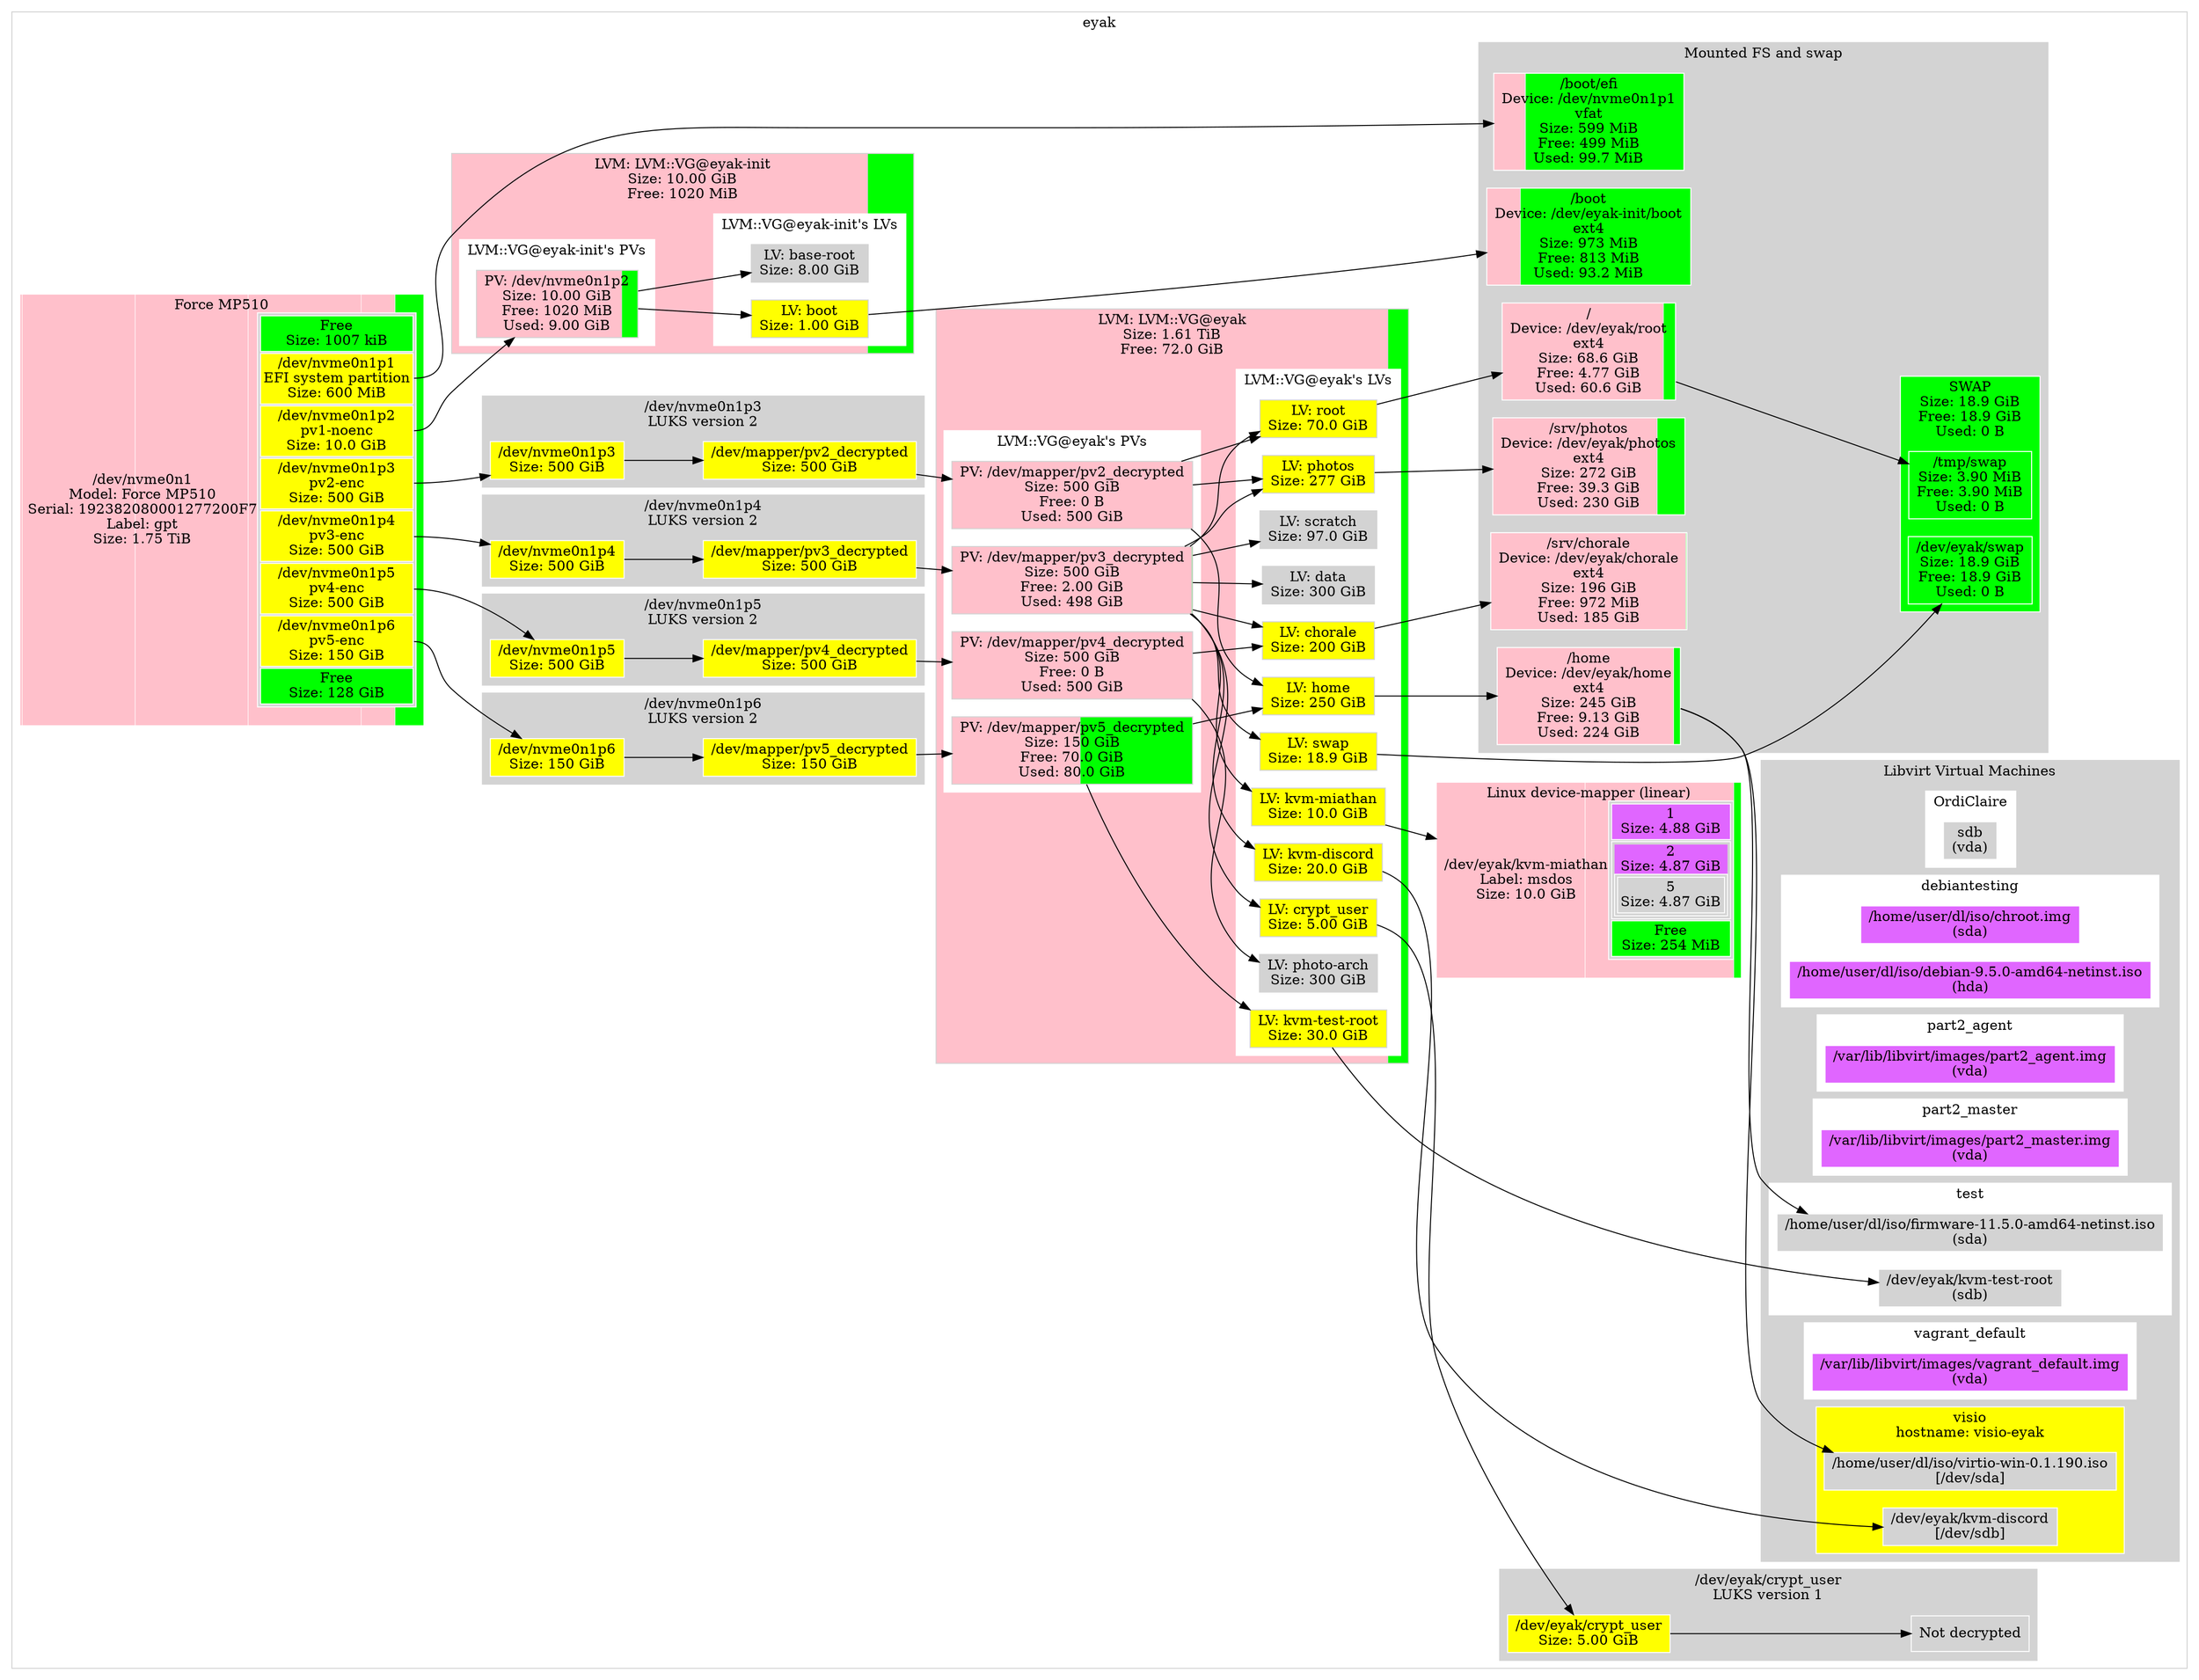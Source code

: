 digraph "eyak"{ // HEADER: MACHINE
	rankdir=LR; // HEADER: MACHINE
	subgraph "cluster_machine@eyak" {
		style=filled;
		color=lightgrey;
		fillcolor=white;
		node [style=filled,color=white,fillcolor=white,shape=rectangle];
			{ "machine@eyak|Partition::MSDOS@dm-10" [
				label=<<TABLE BORDER="0" CELLPADDING="0" CELLSPACING="0">
						<TR> <TD COLSPAN="2">Linux device-mapper (linear)</TD> </TR><TR><TD >/dev/eyak/kvm-miathan<BR/>Label: msdos<BR/>Size: 10.0 GiB</TD>    <TD BGCOLOR="lightgrey">
						<TABLE >
							<TR>
								<TD PORT="1" BGCOLOR="mediumorchid1">
								1<BR/>Size: 4.88 GiB
								</TD>
							</TR>
							<TR>
								<TD>
									<TABLE BORDER="0" CELLPADDING="0" CELLSPACING="0"><TR>
									<TD PORT="2" BGCOLOR="mediumorchid1">
									2<BR/>Size: 4.87 GiB
									</TD></TR><TR><TD>
									<TABLE >
										<TR>
											<TD PORT="5" BGCOLOR="lightgrey">
											5<BR/>Size: 4.87 GiB
											</TD>
										</TR>
									</TABLE>
									</TD></TR></TABLE>
								</TD>
							</TR>
							<TR>
								<TD bgcolor="green">
								Free<BR/>Size: 254 MiB
								</TD>
							</TR>
						</TABLE>
						</TD> </TR><TR> <TD COLSPAN="2"> </TD> </TR>
					</TABLE>
				>;
				// Style node
				color=white;
				fillcolor=lightgrey;
				shape="rectangle";
				style=striped;
				fillcolor="pink;0.487964:pink;0.487198:green;0.024832";
			]; }
			{ "machine@eyak|Partition::GPT@nvme0n1" [
				label=<<TABLE BORDER="0" CELLPADDING="0" CELLSPACING="0">
						<TR> <TD COLSPAN="2">Force MP510</TD> </TR><TR><TD >/dev/nvme0n1<BR/>Model: Force MP510<BR/>Serial: 192382080001277200F7<BR/>Label: gpt<BR/>Size: 1.75 TiB</TD>    <TD BGCOLOR="lightgrey">
						<TABLE >
							<TR>
								<TD bgcolor="green">
								Free<BR/>Size: 1007 kiB
								</TD>
							</TR>
							<TR>
								<TD PORT="1" BGCOLOR="yellow">
								/dev/nvme0n1p1<BR/>EFI system partition<BR/>Size: 600 MiB
								</TD>
							</TR>
							<TR>
								<TD PORT="2" BGCOLOR="yellow">
								/dev/nvme0n1p2<BR/>pv1-noenc<BR/>Size: 10.0 GiB
								</TD>
							</TR>
							<TR>
								<TD PORT="3" BGCOLOR="yellow">
								/dev/nvme0n1p3<BR/>pv2-enc<BR/>Size: 500 GiB
								</TD>
							</TR>
							<TR>
								<TD PORT="4" BGCOLOR="yellow">
								/dev/nvme0n1p4<BR/>pv3-enc<BR/>Size: 500 GiB
								</TD>
							</TR>
							<TR>
								<TD PORT="5" BGCOLOR="yellow">
								/dev/nvme0n1p5<BR/>pv4-enc<BR/>Size: 500 GiB
								</TD>
							</TR>
							<TR>
								<TD PORT="6" BGCOLOR="yellow">
								/dev/nvme0n1p6<BR/>pv5-enc<BR/>Size: 150 GiB
								</TD>
							</TR>
							<TR>
								<TD bgcolor="green">
								Free<BR/>Size: 128 GiB
								</TD>
							</TR>
						</TABLE>
						</TD> </TR><TR> <TD COLSPAN="2"> </TD> </TR>
					</TABLE>
				>;
				// Style node
				color=white;
				fillcolor=lightgrey;
				shape="rectangle";
				style=striped;
				fillcolor="green;0.000001:pink;0.000328:pink;0.005591:pink;0.279564:pink;0.279564:pink;0.279564:pink;0.083869:green;0.071518";
			]; }
			subgraph "cluster_machine@eyak|LVM::VG@eyak" {
				style=filled;
				color=lightgrey;
				fillcolor=lightgrey;
				node [style=filled,color=lightgrey,fillcolor=lightgrey,shape=rectangle];
				subgraph "cluster_machine@eyak|LVM::VG@eyak|::PVs" {
					color=white;
					fillcolor=white;
					{ "machine@eyak|LVM::VG@eyak|::PVs|::PV@dm-2" [
						label="PV: /dev/mapper/pv2_decrypted\nSize: 500 GiB\nFree: 0 B\nUsed: 500 GiB";
						style=striped;fillcolor="pink;1.000000.2:green"
					]; }
					{ "machine@eyak|LVM::VG@eyak|::PVs|::PV@dm-3" [
						label="PV: /dev/mapper/pv3_decrypted\nSize: 500 GiB\nFree: 2.00 GiB\nUsed: 498 GiB";
						style=striped;fillcolor="pink;0.996000.2:green"
					]; }
					{ "machine@eyak|LVM::VG@eyak|::PVs|::PV@dm-4" [
						label="PV: /dev/mapper/pv4_decrypted\nSize: 500 GiB\nFree: 0 B\nUsed: 500 GiB";
						style=striped;fillcolor="pink;1.000000.2:green"
					]; }
					{ "machine@eyak|LVM::VG@eyak|::PVs|::PV@dm-5" [
						label="PV: /dev/mapper/pv5_decrypted\nSize: 150 GiB\nFree: 70.0 GiB\nUsed: 80.0 GiB";
						style=striped;fillcolor="pink;0.533403.2:green"
					]; }
					label="LVM::VG@eyak's PVs";
				}
				subgraph "cluster_machine@eyak|LVM::VG@eyak|::LVs" {
					color=white;
					fillcolor=white;
					{ "machine@eyak|LVM::VG@eyak|::LVs|::LV@chorale" [
						label="LV: chorale\nSize: 200 GiB";
						fillcolor="yellow"
					]; }
					{ "machine@eyak|LVM::VG@eyak|::LVs|::LV@crypt_user" [
						label="LV: crypt_user\nSize: 5.00 GiB";
						fillcolor="yellow"
					]; }
					{ "machine@eyak|LVM::VG@eyak|::LVs|::LV@data" [
						label="LV: data\nSize: 300 GiB";
						fillcolor="lightgrey"
					]; }
					{ "machine@eyak|LVM::VG@eyak|::LVs|::LV@home" [
						label="LV: home\nSize: 250 GiB";
						fillcolor="yellow"
					]; }
					{ "machine@eyak|LVM::VG@eyak|::LVs|::LV@kvm-discord" [
						label="LV: kvm-discord\nSize: 20.0 GiB";
						fillcolor="yellow"
					]; }
					{ "machine@eyak|LVM::VG@eyak|::LVs|::LV@kvm-miathan" [
						label="LV: kvm-miathan\nSize: 10.0 GiB";
						fillcolor="yellow"
					]; }
					{ "machine@eyak|LVM::VG@eyak|::LVs|::LV@kvm-test-root" [
						label="LV: kvm-test-root\nSize: 30.0 GiB";
						fillcolor="yellow"
					]; }
					{ "machine@eyak|LVM::VG@eyak|::LVs|::LV@photo-arch" [
						label="LV: photo-arch\nSize: 300 GiB";
						fillcolor="lightgrey"
					]; }
					{ "machine@eyak|LVM::VG@eyak|::LVs|::LV@photos" [
						label="LV: photos\nSize: 277 GiB";
						fillcolor="yellow"
					]; }
					{ "machine@eyak|LVM::VG@eyak|::LVs|::LV@root" [
						label="LV: root\nSize: 70.0 GiB";
						fillcolor="yellow"
					]; }
					{ "machine@eyak|LVM::VG@eyak|::LVs|::LV@scratch" [
						label="LV: scratch\nSize: 97.0 GiB";
						fillcolor="lightgrey"
					]; }
					{ "machine@eyak|LVM::VG@eyak|::LVs|::LV@swap" [
						label="LV: swap\nSize: 18.9 GiB";
						fillcolor="yellow"
					]; }
					label="LVM::VG@eyak's LVs";
				}
				label="LVM: LVM::VG@eyak\nSize: 1.61 TiB\nFree: 72.0 GiB";
				style=striped;fillcolor="pink;0.956373.2:green"
			}
			subgraph "cluster_machine@eyak|LVM::VG@eyak-init" {
				style=filled;
				color=lightgrey;
				fillcolor=lightgrey;
				node [style=filled,color=lightgrey,fillcolor=lightgrey,shape=rectangle];
				subgraph "cluster_machine@eyak|LVM::VG@eyak-init|::PVs" {
					color=white;
					fillcolor=white;
					{ "machine@eyak|LVM::VG@eyak-init|::PVs|::PV@nvme0n1p2" [
						label="PV: /dev/nvme0n1p2\nSize: 10.00 GiB\nFree: 1020 MiB\nUsed: 9.00 GiB";
						style=striped;fillcolor="pink;0.900352.2:green"
					]; }
					label="LVM::VG@eyak-init's PVs";
				}
				subgraph "cluster_machine@eyak|LVM::VG@eyak-init|::LVs" {
					color=white;
					fillcolor=white;
					{ "machine@eyak|LVM::VG@eyak-init|::LVs|::LV@base-root" [
						label="LV: base-root\nSize: 8.00 GiB";
						fillcolor="lightgrey"
					]; }
					{ "machine@eyak|LVM::VG@eyak-init|::LVs|::LV@boot" [
						label="LV: boot\nSize: 1.00 GiB";
						fillcolor="yellow"
					]; }
					label="LVM::VG@eyak-init's LVs";
				}
				label="LVM: LVM::VG@eyak-init\nSize: 10.00 GiB\nFree: 1020 MiB";
				style=striped;fillcolor="pink;0.900352.2:green"
			}
			subgraph "cluster_machine@eyak|LUKS@dm-9" {
				style=filled;
				color=lightgrey;
				fillcolor=lightgrey;
				node [style=filled,color=white,fillcolor=lightgrey,shape=rectangle];
				{ "machine@eyak|LUKS@dm-9|::Encrypted@dm-9" [
					label="/dev/eyak/crypt_user\nSize: 5.00 GiB";
					fillcolor="yellow"
				]; }
				{ "machine@eyak|LUKS@dm-9|::Decrypted::None@LUKS@dm-9@@" [
					label="Not decrypted";
				]; }
				label="/dev/eyak/crypt_user\nLUKS version 1";
			}
			subgraph "cluster_machine@eyak|LUKS@nvme0n1p3" {
				style=filled;
				color=lightgrey;
				fillcolor=lightgrey;
				node [style=filled,color=white,fillcolor=lightgrey,shape=rectangle];
				{ "machine@eyak|LUKS@nvme0n1p3|::Encrypted@nvme0n1p3" [
					label="/dev/nvme0n1p3\nSize: 500 GiB";
					fillcolor="yellow"
				]; }
				{ "machine@eyak|LUKS@nvme0n1p3|::Decrypted::Present@dm-2" [
					label="/dev/mapper/pv2_decrypted\nSize: 500 GiB";
					fillcolor="yellow"
				]; }
				label="/dev/nvme0n1p3\nLUKS version 2";
			}
			subgraph "cluster_machine@eyak|LUKS@nvme0n1p4" {
				style=filled;
				color=lightgrey;
				fillcolor=lightgrey;
				node [style=filled,color=white,fillcolor=lightgrey,shape=rectangle];
				{ "machine@eyak|LUKS@nvme0n1p4|::Encrypted@nvme0n1p4" [
					label="/dev/nvme0n1p4\nSize: 500 GiB";
					fillcolor="yellow"
				]; }
				{ "machine@eyak|LUKS@nvme0n1p4|::Decrypted::Present@dm-3" [
					label="/dev/mapper/pv3_decrypted\nSize: 500 GiB";
					fillcolor="yellow"
				]; }
				label="/dev/nvme0n1p4\nLUKS version 2";
			}
			subgraph "cluster_machine@eyak|LUKS@nvme0n1p5" {
				style=filled;
				color=lightgrey;
				fillcolor=lightgrey;
				node [style=filled,color=white,fillcolor=lightgrey,shape=rectangle];
				{ "machine@eyak|LUKS@nvme0n1p5|::Encrypted@nvme0n1p5" [
					label="/dev/nvme0n1p5\nSize: 500 GiB";
					fillcolor="yellow"
				]; }
				{ "machine@eyak|LUKS@nvme0n1p5|::Decrypted::Present@dm-4" [
					label="/dev/mapper/pv4_decrypted\nSize: 500 GiB";
					fillcolor="yellow"
				]; }
				label="/dev/nvme0n1p5\nLUKS version 2";
			}
			subgraph "cluster_machine@eyak|LUKS@nvme0n1p6" {
				style=filled;
				color=lightgrey;
				fillcolor=lightgrey;
				node [style=filled,color=white,fillcolor=lightgrey,shape=rectangle];
				{ "machine@eyak|LUKS@nvme0n1p6|::Encrypted@nvme0n1p6" [
					label="/dev/nvme0n1p6\nSize: 150 GiB";
					fillcolor="yellow"
				]; }
				{ "machine@eyak|LUKS@nvme0n1p6|::Decrypted::Present@dm-5" [
					label="/dev/mapper/pv5_decrypted\nSize: 150 GiB";
					fillcolor="yellow"
				]; }
				label="/dev/nvme0n1p6\nLUKS version 2";
			}
			subgraph "cluster_machine@eyak|FS" {
				style=filled;
				color=lightgrey;
				fillcolor=lightgrey;
				node [style=filled,color=white,fillcolor=lightgrey,shape=rectangle];
				{ "machine@eyak|FS|::FS@/boot" [
					label="/boot\nDevice: /dev/eyak-init/boot\next4\nSize: 973 MiB\nFree: 813 MiB\nUsed: 93.2 MiB";
					style=striped;fillcolor="pink;0.164815.2:green"
				]; }
				{ "machine@eyak|FS|::FS@/srv/chorale" [
					label="/srv/chorale\nDevice: /dev/eyak/chorale\next4\nSize: 196 GiB\nFree: 972 MiB\nUsed: 185 GiB";
					style=striped;fillcolor="pink;0.995151.2:green"
				]; }
				{ "machine@eyak|FS|::FS@/home" [
					label="/home\nDevice: /dev/eyak/home\next4\nSize: 245 GiB\nFree: 9.13 GiB\nUsed: 224 GiB";
					style=striped;fillcolor="pink;0.962757.2:green"
				]; }
				{ "machine@eyak|FS|::FS@/srv/photos" [
					label="/srv/photos\nDevice: /dev/eyak/photos\next4\nSize: 272 GiB\nFree: 39.3 GiB\nUsed: 230 GiB";
					style=striped;fillcolor="pink;0.855773.2:green"
				]; }
				{ "machine@eyak|FS|::FS@/" [
					label="/\nDevice: /dev/eyak/root\next4\nSize: 68.6 GiB\nFree: 4.77 GiB\nUsed: 60.6 GiB";
					style=striped;fillcolor="pink;0.930503.2:green"
				]; }
				{ "machine@eyak|FS|::FS@/boot/efi" [
					label="/boot/efi\nDevice: /dev/nvme0n1p1\nvfat\nSize: 599 MiB\nFree: 499 MiB\nUsed: 99.7 MiB";
					style=striped;fillcolor="pink;0.166554.2:green"
				]; }
				subgraph "cluster_machine@eyak|FS|::AllSWAP@@FS@SWAP" {
					style=filled;
					color=white
					fillcolor=lightgrey;
					node [style=filled,color=white,fillcolor=lightgrey,shape=rectangle];
					{ "machine@eyak|FS|::AllSWAP@@FS@SWAP|FS::SWAP::Partition@dm-16" [
						label="/dev/eyak/swap\nSize: 18.9 GiB\nFree: 18.9 GiB\nUsed: 0 B";
						style=striped;fillcolor="green"
					]; }
					{ "machine@eyak|FS|::AllSWAP@@FS@SWAP|FS::SWAP::File@/tmp/swap" [
						label="/tmp/swap\nSize: 3.90 MiB\nFree: 3.90 MiB\nUsed: 0 B";
						style=striped;fillcolor="green"
					]; }
					label="SWAP\nSize: 18.9 GiB\nFree: 18.9 GiB\nUsed: 0 B";
					style=striped;fillcolor="green"
				}
				label="Mounted FS and swap";
			}
			subgraph "cluster_machine@eyak|Libvirt" {
				style=filled;
				color=lightgrey;
				fillcolor=lightgrey;
				node [style=filled,color=white,fillcolor=lightgrey,shape=rectangle];
				subgraph "cluster_machine@eyak|Libvirt|::VM@OrdiClaire" {
					color=white;
					fillcolor=white;
					{ "machine@eyak|Libvirt|::VM@OrdiClaire|::Block@vda" [
						label="sdb\n(vda)";
					]; }
					label="OrdiClaire";
				}
				subgraph "cluster_machine@eyak|Libvirt|::VM@arm-aramis" {
					color=white;
					fillcolor=white;
					label="arm-aramis";
				}
				subgraph "cluster_machine@eyak|Libvirt|::VM@debiantesting" {
					color=white;
					fillcolor=white;
					{ "machine@eyak|Libvirt|::VM@debiantesting|::Block@sda" [
						label="/home/user/dl/iso/chroot.img\n(sda)";
						fillcolor=mediumorchid1
					]; }
					{ "machine@eyak|Libvirt|::VM@debiantesting|::Block@hda" [
						label="/home/user/dl/iso/debian-9.5.0-amd64-netinst.iso\n(hda)";
						fillcolor=mediumorchid1
					]; }
					label="debiantesting";
				}
				subgraph "cluster_machine@eyak|Libvirt|::VM@part2_agent" {
					color=white;
					fillcolor=white;
					{ "machine@eyak|Libvirt|::VM@part2_agent|::Block@vda" [
						label="/var/lib/libvirt/images/part2_agent.img\n(vda)";
						fillcolor=mediumorchid1
					]; }
					label="part2_agent";
				}
				subgraph "cluster_machine@eyak|Libvirt|::VM@part2_master" {
					color=white;
					fillcolor=white;
					{ "machine@eyak|Libvirt|::VM@part2_master|::Block@vda" [
						label="/var/lib/libvirt/images/part2_master.img\n(vda)";
						fillcolor=mediumorchid1
					]; }
					label="part2_master";
				}
				subgraph "cluster_machine@eyak|Libvirt|::VM@test" {
					color=white;
					fillcolor=white;
					{ "machine@eyak|Libvirt|::VM@test|::Block@sdb" [
						label="/dev/eyak/kvm-test-root\n(sdb)";
					]; }
					{ "machine@eyak|Libvirt|::VM@test|::Block@sda" [
						label="/home/user/dl/iso/firmware-11.5.0-amd64-netinst.iso\n(sda)";
					]; }
					label="test";
				}
				subgraph "cluster_machine@eyak|Libvirt|::VM@vagrant_default" {
					color=white;
					fillcolor=white;
					{ "machine@eyak|Libvirt|::VM@vagrant_default|::Block@vda" [
						label="/var/lib/libvirt/images/vagrant_default.img\n(vda)";
						fillcolor=mediumorchid1
					]; }
					label="vagrant_default";
				}
				subgraph "cluster_machine@eyak|Libvirt|::VM@visio" {
					color=white;
					fillcolor=white;
					{ "machine@eyak|Libvirt|::VM@visio|::Block@sdb" [
						label="/dev/eyak/kvm-discord\n[/dev/sdb]";
					]; }
					{ "machine@eyak|Libvirt|::VM@visio|::Block@sdc" [
						label="/home/user/dl/iso/virtio-win-0.1.190.iso\n[/dev/sda]";
					]; }
					label="visio\nhostname: visio-eyak";
					fillcolor=yellow
				}
				label="Libvirt Virtual Machines";
			}
			// Links from LVM VG: LVM::VG@eyak
			"machine@eyak|LVM::VG@eyak|::PVs|::PV@dm-4" -> "machine@eyak|LVM::VG@eyak|::LVs|::LV@chorale"
			"machine@eyak|LVM::VG@eyak|::PVs|::PV@dm-3" -> "machine@eyak|LVM::VG@eyak|::LVs|::LV@chorale"
			"machine@eyak|LVM::VG@eyak|::PVs|::PV@dm-3" -> "machine@eyak|LVM::VG@eyak|::LVs|::LV@crypt_user"
			"machine@eyak|LVM::VG@eyak|::PVs|::PV@dm-3" -> "machine@eyak|LVM::VG@eyak|::LVs|::LV@data"
			"machine@eyak|LVM::VG@eyak|::PVs|::PV@dm-2" -> "machine@eyak|LVM::VG@eyak|::LVs|::LV@home"
			"machine@eyak|LVM::VG@eyak|::PVs|::PV@dm-5" -> "machine@eyak|LVM::VG@eyak|::LVs|::LV@home"
			"machine@eyak|LVM::VG@eyak|::PVs|::PV@dm-3" -> "machine@eyak|LVM::VG@eyak|::LVs|::LV@kvm-discord"
			"machine@eyak|LVM::VG@eyak|::PVs|::PV@dm-3" -> "machine@eyak|LVM::VG@eyak|::LVs|::LV@kvm-miathan"
			"machine@eyak|LVM::VG@eyak|::PVs|::PV@dm-5" -> "machine@eyak|LVM::VG@eyak|::LVs|::LV@kvm-test-root"
			"machine@eyak|LVM::VG@eyak|::PVs|::PV@dm-4" -> "machine@eyak|LVM::VG@eyak|::LVs|::LV@photo-arch"
			"machine@eyak|LVM::VG@eyak|::PVs|::PV@dm-2" -> "machine@eyak|LVM::VG@eyak|::LVs|::LV@photos"
			"machine@eyak|LVM::VG@eyak|::PVs|::PV@dm-3" -> "machine@eyak|LVM::VG@eyak|::LVs|::LV@photos"
			"machine@eyak|LVM::VG@eyak|::PVs|::PV@dm-2" -> "machine@eyak|LVM::VG@eyak|::LVs|::LV@root"
			"machine@eyak|LVM::VG@eyak|::PVs|::PV@dm-3" -> "machine@eyak|LVM::VG@eyak|::LVs|::LV@root"
			"machine@eyak|LVM::VG@eyak|::PVs|::PV@dm-3" -> "machine@eyak|LVM::VG@eyak|::LVs|::LV@scratch"
			"machine@eyak|LVM::VG@eyak|::PVs|::PV@dm-3" -> "machine@eyak|LVM::VG@eyak|::LVs|::LV@swap"
			// Links from LVM VG: LVM::VG@eyak-init
			"machine@eyak|LVM::VG@eyak-init|::PVs|::PV@nvme0n1p2" -> "machine@eyak|LVM::VG@eyak-init|::LVs|::LV@base-root"
			"machine@eyak|LVM::VG@eyak-init|::PVs|::PV@nvme0n1p2" -> "machine@eyak|LVM::VG@eyak-init|::LVs|::LV@boot"
			// Links from LUKS: /dev/eyak/crypt_user
			"machine@eyak|LUKS@dm-9|::Encrypted@dm-9" -> "machine@eyak|LUKS@dm-9|::Decrypted::None@LUKS@dm-9@@"
			// Links from LUKS: /dev/nvme0n1p3
			"machine@eyak|LUKS@nvme0n1p3|::Encrypted@nvme0n1p3" -> "machine@eyak|LUKS@nvme0n1p3|::Decrypted::Present@dm-2"
			// Links from LUKS: /dev/nvme0n1p4
			"machine@eyak|LUKS@nvme0n1p4|::Encrypted@nvme0n1p4" -> "machine@eyak|LUKS@nvme0n1p4|::Decrypted::Present@dm-3"
			// Links from LUKS: /dev/nvme0n1p5
			"machine@eyak|LUKS@nvme0n1p5|::Encrypted@nvme0n1p5" -> "machine@eyak|LUKS@nvme0n1p5|::Decrypted::Present@dm-4"
			// Links from LUKS: /dev/nvme0n1p6
			"machine@eyak|LUKS@nvme0n1p6|::Encrypted@nvme0n1p6" -> "machine@eyak|LUKS@nvme0n1p6|::Decrypted::Present@dm-5"
			// Links from Libvirt::VM::Block@sdb
			// SOURCE LINK: visio-eyak 21474836480 sdb "machine@eyak|Libvirt|::VM@visio|::Block@sdb"
			// Links from Libvirt::VM::Block@sdc
			// SOURCE LINK: visio-eyak 501745664 sda "machine@eyak|Libvirt|::VM@visio|::Block@sdc"
			// Links for Partition::MSDOS@dm-10
			"machine@eyak|LVM::VG@eyak|::LVs|::LV@kvm-miathan" -> "machine@eyak|Partition::MSDOS@dm-10"
			// Links for Partition::MSDOS@dm-10
			// Links for Partition::Table
			// Links for Partition::Table::Part::Data@1
			// Links for Partition::Table::Part::SubTable@2
			// Links for Partition::Table::Part::Data@5
			// Links for Partition::Table::Part::Free@_1
			// Links for Partition::GPT@nvme0n1
			// TARGET LINK: eyak 1920383410176 nvme0n1 "machine@eyak|Partition::GPT@nvme0n1"
			// Links for Partition::Table
			// Links for Partition::Table::Part::Free@_1
			// Links for Partition::Table::Part::Data@nvme0n1p1
			// Links for Partition::Table::Part::Data@nvme0n1p2
			// Links for Partition::Table::Part::Data@nvme0n1p3
			// Links for Partition::Table::Part::Data@nvme0n1p4
			// Links for Partition::Table::Part::Data@nvme0n1p5
			// Links for Partition::Table::Part::Data@nvme0n1p6
			// Links for Partition::Table::Part::Free@_2
			// Links for LVM VG: LVM::VG@eyak
			// Links for LVM::VG::PVs
			// Links for LVM::VG::PVs::PV@dm-2
			"machine@eyak|LUKS@nvme0n1p3|::Decrypted::Present@dm-2" -> "machine@eyak|LVM::VG@eyak|::PVs|::PV@dm-2"
			// Links for LVM::VG::PVs::PV@dm-2
			// Links for LVM::VG::PVs::PV@dm-3
			"machine@eyak|LUKS@nvme0n1p4|::Decrypted::Present@dm-3" -> "machine@eyak|LVM::VG@eyak|::PVs|::PV@dm-3"
			// Links for LVM::VG::PVs::PV@dm-3
			// Links for LVM::VG::PVs::PV@dm-4
			"machine@eyak|LUKS@nvme0n1p5|::Decrypted::Present@dm-4" -> "machine@eyak|LVM::VG@eyak|::PVs|::PV@dm-4"
			// Links for LVM::VG::PVs::PV@dm-4
			// Links for LVM::VG::PVs::PV@dm-5
			"machine@eyak|LUKS@nvme0n1p6|::Decrypted::Present@dm-5" -> "machine@eyak|LVM::VG@eyak|::PVs|::PV@dm-5"
			// Links for LVM::VG::PVs::PV@dm-5
			// Links for LVM::VG::LVs
			// Links for LVM::VG::LVs::LV@chorale
			// Links for LVM::VG::LVs::LV@crypt_user
			// Links for LVM::VG::LVs::LV@data
			// Links for LVM::VG::LVs::LV@home
			// Links for LVM::VG::LVs::LV@kvm-discord
			// Links for LVM::VG::LVs::LV@kvm-miathan
			// Links for LVM::VG::LVs::LV@kvm-test-root
			// Links for LVM::VG::LVs::LV@photo-arch
			// Links for LVM::VG::LVs::LV@photos
			// Links for LVM::VG::LVs::LV@root
			// Links for LVM::VG::LVs::LV@scratch
			// Links for LVM::VG::LVs::LV@swap
			// Links for LVM VG: LVM::VG@eyak-init
			// Links for LVM::VG::PVs
			// Links for LVM::VG::PVs::PV@nvme0n1p2
			"machine@eyak|Partition::GPT@nvme0n1":"2" -> "machine@eyak|LVM::VG@eyak-init|::PVs|::PV@nvme0n1p2"
			// Links for LVM::VG::PVs::PV@nvme0n1p2
			// Links for LVM::VG::LVs
			// Links for LVM::VG::LVs::LV@base-root
			// Links for LVM::VG::LVs::LV@boot
			// Links for LUKS: /dev/eyak/crypt_user
			// Links for LUKS::Encrypted@dm-9
			"machine@eyak|LVM::VG@eyak|::LVs|::LV@crypt_user" -> "machine@eyak|LUKS@dm-9|::Encrypted@dm-9"
			// Links for LUKS::Encrypted@dm-9
			// Links for LUKS::Decrypted::None@LUKS@dm-9@@
			// Links for LUKS: /dev/nvme0n1p3
			// Links for LUKS::Encrypted@nvme0n1p3
			"machine@eyak|Partition::GPT@nvme0n1":"3" -> "machine@eyak|LUKS@nvme0n1p3|::Encrypted@nvme0n1p3"
			// Links for LUKS::Encrypted@nvme0n1p3
			// Links for LUKS::Decrypted::Present@dm-2
			// Links for LUKS: /dev/nvme0n1p4
			// Links for LUKS::Encrypted@nvme0n1p4
			"machine@eyak|Partition::GPT@nvme0n1":"4" -> "machine@eyak|LUKS@nvme0n1p4|::Encrypted@nvme0n1p4"
			// Links for LUKS::Encrypted@nvme0n1p4
			// Links for LUKS::Decrypted::Present@dm-3
			// Links for LUKS: /dev/nvme0n1p5
			// Links for LUKS::Encrypted@nvme0n1p5
			"machine@eyak|Partition::GPT@nvme0n1":"5" -> "machine@eyak|LUKS@nvme0n1p5|::Encrypted@nvme0n1p5"
			// Links for LUKS::Encrypted@nvme0n1p5
			// Links for LUKS::Decrypted::Present@dm-4
			// Links for LUKS: /dev/nvme0n1p6
			// Links for LUKS::Encrypted@nvme0n1p6
			"machine@eyak|Partition::GPT@nvme0n1":"6" -> "machine@eyak|LUKS@nvme0n1p6|::Encrypted@nvme0n1p6"
			// Links for LUKS::Encrypted@nvme0n1p6
			// Links for LUKS::Decrypted::Present@dm-5
			// Links for FS
			// Links for FS::FS@/boot
			"machine@eyak|LVM::VG@eyak-init|::LVs|::LV@boot" -> "machine@eyak|FS|::FS@/boot"
			// Links for FS::FS@/boot
			// Links for FS::FS@/srv/chorale
			"machine@eyak|LVM::VG@eyak|::LVs|::LV@chorale" -> "machine@eyak|FS|::FS@/srv/chorale"
			// Links for FS::FS@/srv/chorale
			// Links for FS::FS@/home
			"machine@eyak|LVM::VG@eyak|::LVs|::LV@home" -> "machine@eyak|FS|::FS@/home"
			// Links for FS::FS@/home
			// Links for FS::FS@/srv/photos
			"machine@eyak|LVM::VG@eyak|::LVs|::LV@photos" -> "machine@eyak|FS|::FS@/srv/photos"
			// Links for FS::FS@/srv/photos
			// Links for FS::FS@/
			"machine@eyak|LVM::VG@eyak|::LVs|::LV@root" -> "machine@eyak|FS|::FS@/"
			// Links for FS::FS@/
			// Links for FS::FS@/boot/efi
			"machine@eyak|Partition::GPT@nvme0n1":"1" -> "machine@eyak|FS|::FS@/boot/efi"
			// Links for FS::FS@/boot/efi
			// Links for FS::AllSWAP@@FS@SWAP
			// Links for FS::SWAP::Partition@dm-16
			"machine@eyak|LVM::VG@eyak|::LVs|::LV@swap" -> "machine@eyak|FS|::AllSWAP@@FS@SWAP|FS::SWAP::Partition@dm-16"
			// Links for FS::SWAP::Partition@dm-16
			// Links for FS::SWAP::File@/tmp/swap
			"machine@eyak|FS|::FS@/" -> "machine@eyak|FS|::AllSWAP@@FS@SWAP|FS::SWAP::File@/tmp/swap"
			// Links for FS::SWAP::File@/tmp/swap
			// Links for Libvirt Virtual Machines
			// Links for Libvirt::VM@OrdiClaire
			// Links for Libvirt::VM::Block@vda
			// Links for Libvirt::VM@arm-aramis
			// Links for Libvirt::VM@debiantesting
			// Links for Libvirt::VM::Block@sda
			// Links for Libvirt::VM::Block@hda
			// Links for Libvirt::VM@part2_agent
			// Links for Libvirt::VM::Block@vda
			// Links for Libvirt::VM@part2_master
			// Links for Libvirt::VM::Block@vda
			// Links for Libvirt::VM@test
			// Links for Libvirt::VM::Block@sdb
			"machine@eyak|LVM::VG@eyak|::LVs|::LV@kvm-test-root" -> "machine@eyak|Libvirt|::VM@test|::Block@sdb"
			// Links for Libvirt::VM::Block@sdb
			// Links for Libvirt::VM::Block@sda
			"machine@eyak|FS|::FS@/home" -> "machine@eyak|Libvirt|::VM@test|::Block@sda"
			// Links for Libvirt::VM::Block@sda
			// Links for Libvirt::VM@vagrant_default
			// Links for Libvirt::VM::Block@vda
			// Links for Libvirt::VM@visio
			// Links for Libvirt::VM::Block@sdb
			"machine@eyak|LVM::VG@eyak|::LVs|::LV@kvm-discord" -> "machine@eyak|Libvirt|::VM@visio|::Block@sdb"
			// Links for Libvirt::VM::Block@sdb
			// Links for Libvirt::VM::Block@sdc
			"machine@eyak|FS|::FS@/home" -> "machine@eyak|Libvirt|::VM@visio|::Block@sdc"
			// Links for Libvirt::VM::Block@sdc
		label="eyak";
	}
} // FOOTER: MACHINE

